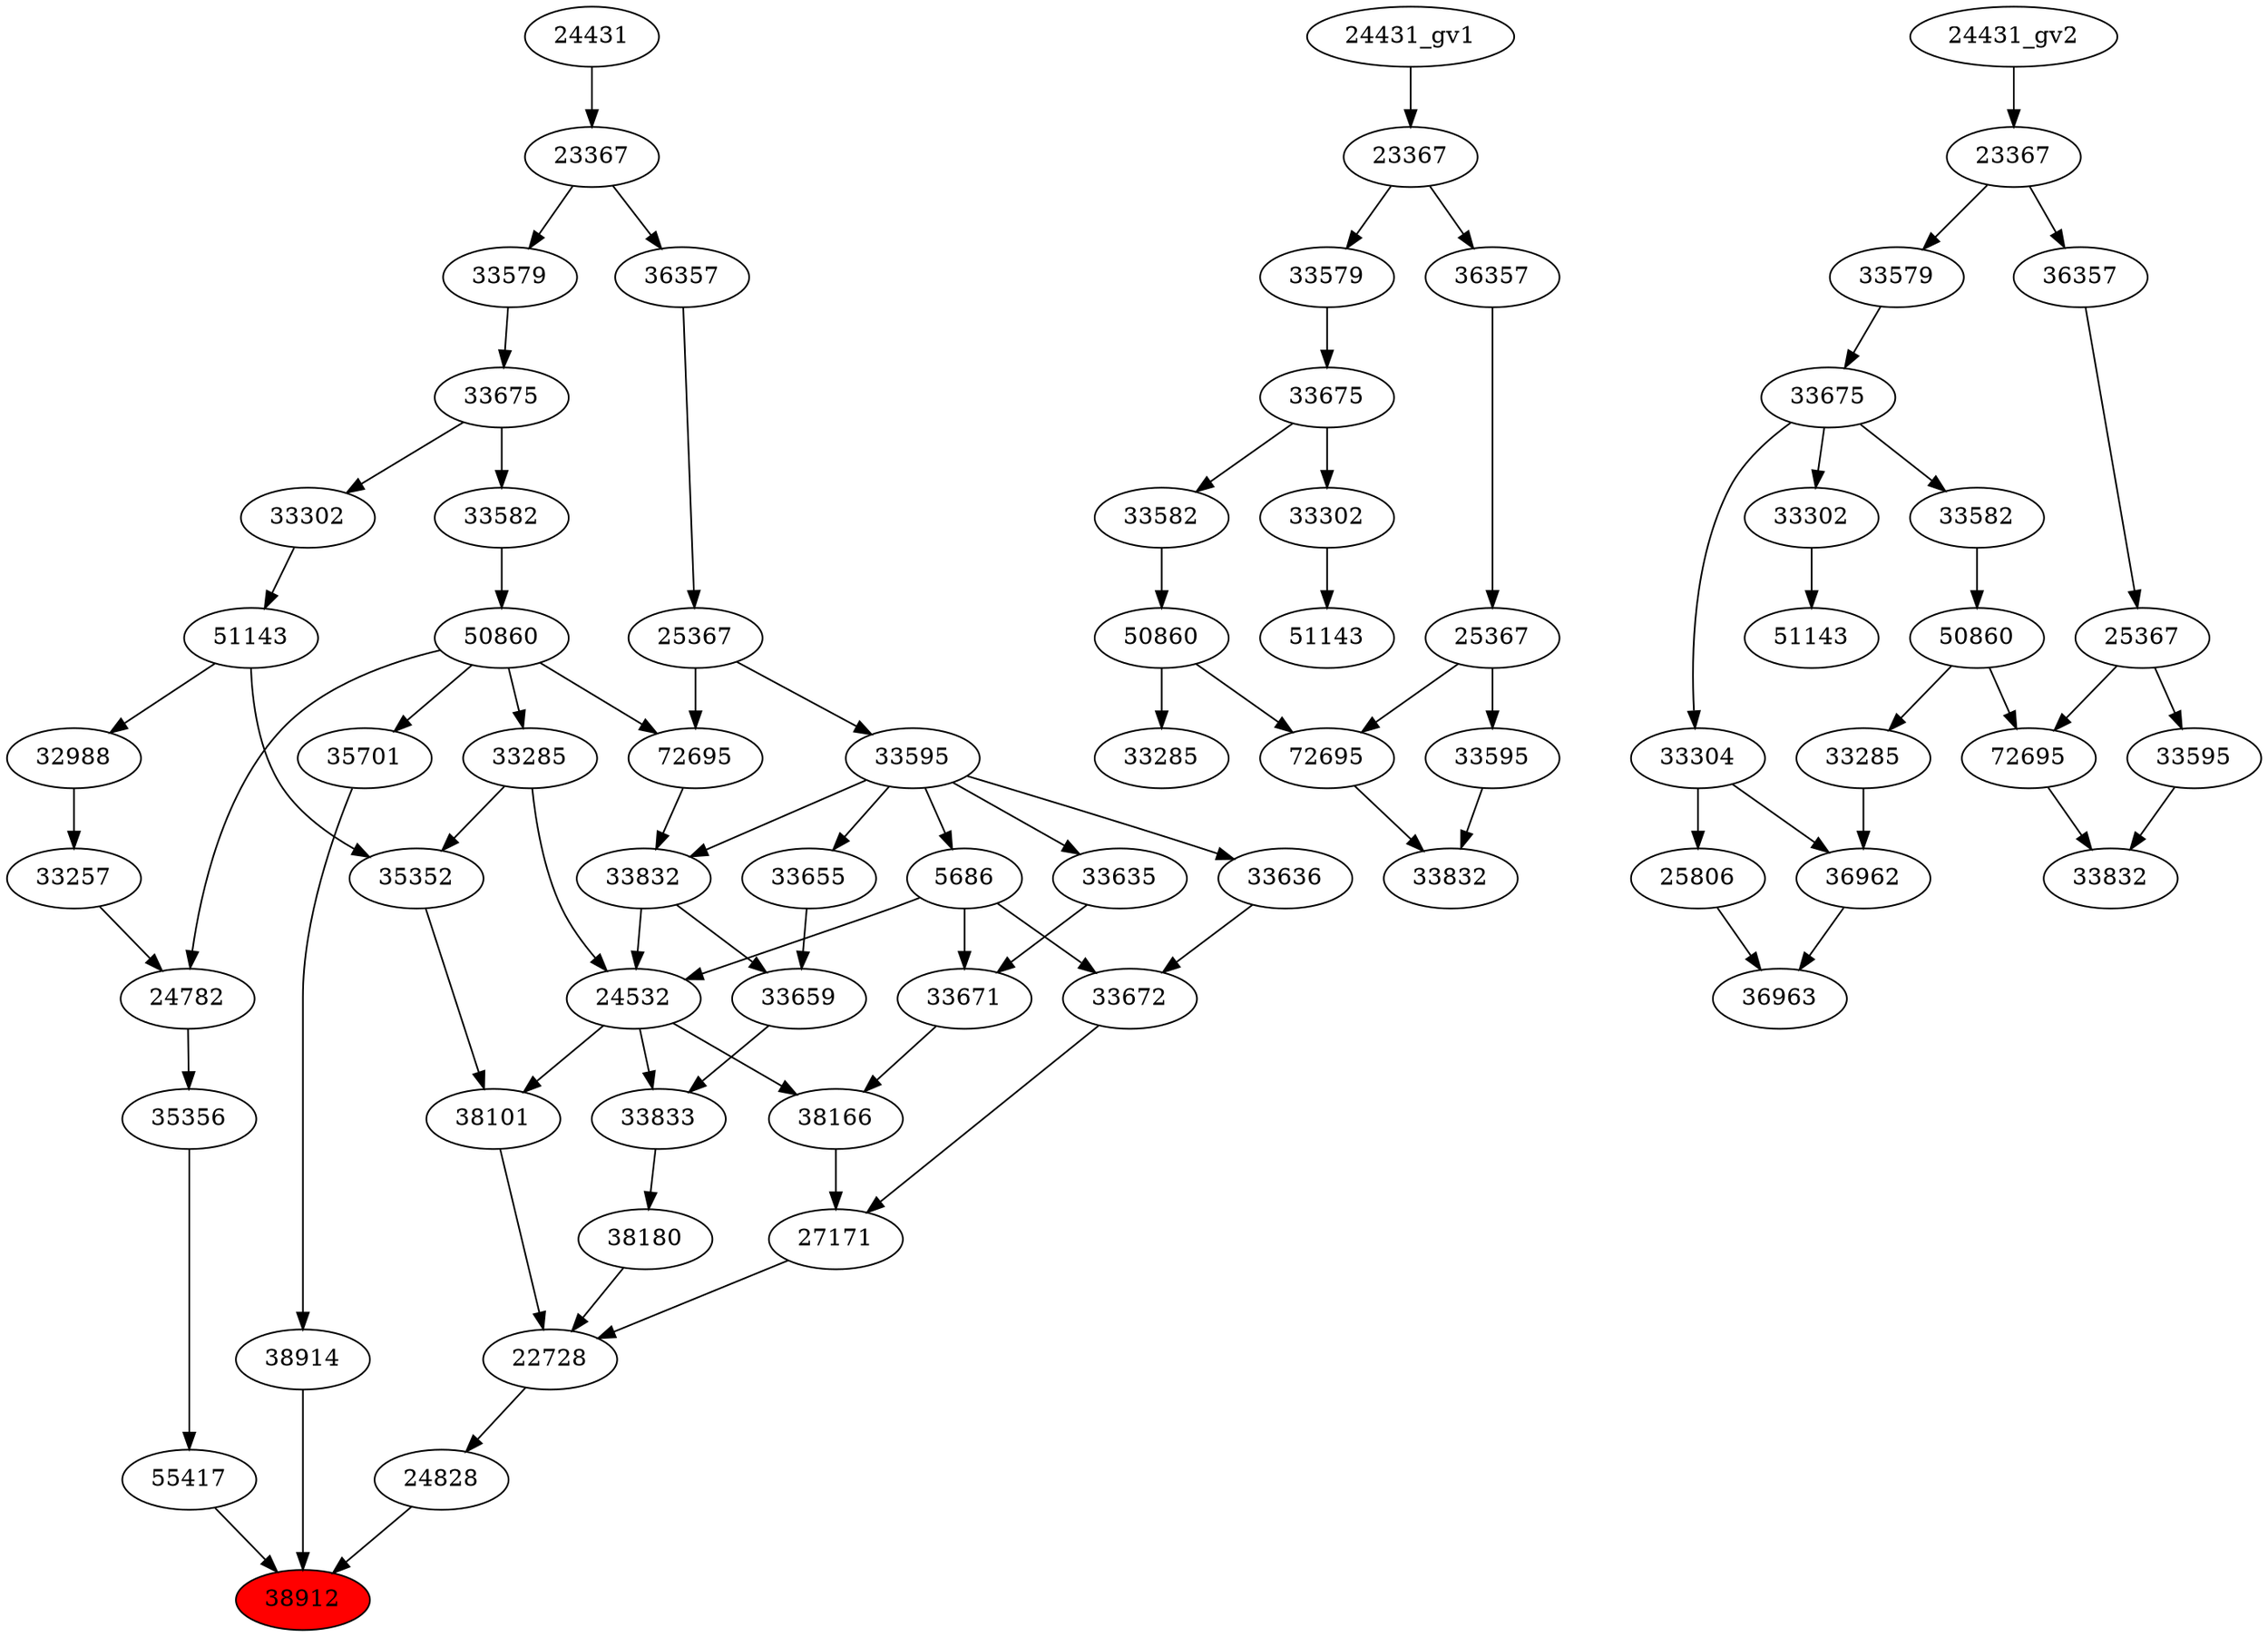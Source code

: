 strict digraph root {
	node [label="\N"];
	{
		node [fillcolor="",
			label="\N",
			style=""
		];
		38912		 [fillcolor=red,
			label=38912,
			style=filled];
		38914		 [label=38914];
		38914 -> 38912;
		24828		 [label=24828];
		24828 -> 38912;
		55417		 [label=55417];
		55417 -> 38912;
		35701		 [label=35701];
		35701 -> 38914;
		22728		 [label=22728];
		22728 -> 24828;
		35356		 [label=35356];
		35356 -> 55417;
		50860		 [label=50860];
		50860 -> 35701;
		24782		 [label=24782];
		50860 -> 24782;
		33285		 [label=33285];
		50860 -> 33285;
		72695		 [label=72695];
		50860 -> 72695;
		27171		 [label=27171];
		27171 -> 22728;
		38101		 [label=38101];
		38101 -> 22728;
		38180		 [label=38180];
		38180 -> 22728;
		24782 -> 35356;
		33582		 [label=33582];
		33582 -> 50860;
		33672		 [label=33672];
		33672 -> 27171;
		38166		 [label=38166];
		38166 -> 27171;
		24532		 [label=24532];
		24532 -> 38101;
		24532 -> 38166;
		33833		 [label=33833];
		24532 -> 33833;
		35352		 [label=35352];
		35352 -> 38101;
		33833 -> 38180;
		33257		 [label=33257];
		33257 -> 24782;
		33675		 [label=33675];
		33675 -> 33582;
		33302		 [label=33302];
		33675 -> 33302;
		33636		 [label=33636];
		33636 -> 33672;
		5686		 [label=5686];
		5686 -> 33672;
		5686 -> 24532;
		33671		 [label=33671];
		5686 -> 33671;
		33671 -> 38166;
		33285 -> 24532;
		33285 -> 35352;
		33832		 [label=33832];
		33832 -> 24532;
		33659		 [label=33659];
		33832 -> 33659;
		51143		 [label=51143];
		51143 -> 35352;
		32988		 [label=32988];
		51143 -> 32988;
		33659 -> 33833;
		32988 -> 33257;
		33579		 [label=33579];
		33579 -> 33675;
		33595		 [label=33595];
		33595 -> 33636;
		33595 -> 5686;
		33595 -> 33832;
		33635		 [label=33635];
		33595 -> 33635;
		33655		 [label=33655];
		33595 -> 33655;
		33635 -> 33671;
		72695 -> 33832;
		33302 -> 51143;
		33655 -> 33659;
		23367		 [label=23367];
		23367 -> 33579;
		36357		 [label=36357];
		23367 -> 36357;
		25367		 [label=25367];
		25367 -> 33595;
		25367 -> 72695;
		24431		 [label=24431];
		24431 -> 23367;
		36357 -> 25367;
	}
	{
		node [label="\N"];
		"50860_gv1"		 [label=50860];
		"33285_gv1"		 [label=33285];
		"50860_gv1" -> "33285_gv1";
		"72695_gv1"		 [label=72695];
		"50860_gv1" -> "72695_gv1";
		"33582_gv1"		 [label=33582];
		"33582_gv1" -> "50860_gv1";
		"33675_gv1"		 [label=33675];
		"33675_gv1" -> "33582_gv1";
		"33302_gv1"		 [label=33302];
		"33675_gv1" -> "33302_gv1";
		"33579_gv1"		 [label=33579];
		"33579_gv1" -> "33675_gv1";
		"33832_gv1"		 [label=33832];
		"72695_gv1" -> "33832_gv1";
		"33595_gv1"		 [label=33595];
		"33595_gv1" -> "33832_gv1";
		"51143_gv1"		 [label=51143];
		"33302_gv1" -> "51143_gv1";
		"23367_gv1"		 [label=23367];
		"23367_gv1" -> "33579_gv1";
		"36357_gv1"		 [label=36357];
		"23367_gv1" -> "36357_gv1";
		"25367_gv1"		 [label=25367];
		"25367_gv1" -> "72695_gv1";
		"25367_gv1" -> "33595_gv1";
		"24431_gv1" -> "23367_gv1";
		"36357_gv1" -> "25367_gv1";
	}
	{
		node [label="\N"];
		36963		 [label=36963];
		36962		 [label=36962];
		36962 -> 36963;
		25806		 [label=25806];
		25806 -> 36963;
		"33285_gv2"		 [label=33285];
		"33285_gv2" -> 36962;
		33304		 [label=33304];
		33304 -> 36962;
		33304 -> 25806;
		"50860_gv2"		 [label=50860];
		"50860_gv2" -> "33285_gv2";
		"72695_gv2"		 [label=72695];
		"50860_gv2" -> "72695_gv2";
		"51143_gv2"		 [label=51143];
		"33302_gv2"		 [label=33302];
		"33302_gv2" -> "51143_gv2";
		"33832_gv2"		 [label=33832];
		"72695_gv2" -> "33832_gv2";
		"33595_gv2"		 [label=33595];
		"33595_gv2" -> "33832_gv2";
		"33675_gv2"		 [label=33675];
		"33675_gv2" -> 33304;
		"33675_gv2" -> "33302_gv2";
		"33582_gv2"		 [label=33582];
		"33675_gv2" -> "33582_gv2";
		"33582_gv2" -> "50860_gv2";
		"25367_gv2"		 [label=25367];
		"25367_gv2" -> "72695_gv2";
		"25367_gv2" -> "33595_gv2";
		"33579_gv2"		 [label=33579];
		"33579_gv2" -> "33675_gv2";
		"36357_gv2"		 [label=36357];
		"36357_gv2" -> "25367_gv2";
		"23367_gv2"		 [label=23367];
		"23367_gv2" -> "33579_gv2";
		"23367_gv2" -> "36357_gv2";
		"24431_gv2" -> "23367_gv2";
	}
}
